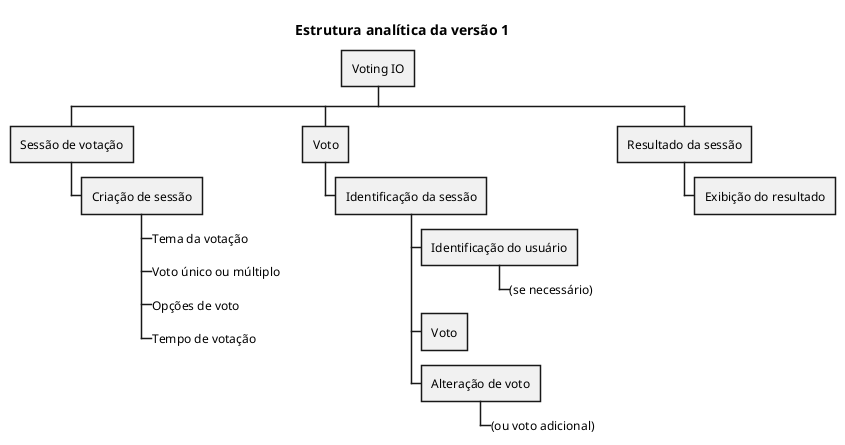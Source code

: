 @startwbs
title Estrutura analítica da versão 1
* Voting IO
** Sessão de votação
*** Criação de sessão
****_ Tema da votação
****_ Voto único ou múltiplo
****_ Opções de voto
****_ Tempo de votação
** Voto
*** Identificação da sessão
**** Identificação do usuário
*****_ (se necessário)
**** Voto
**** Alteração de voto
*****_ (ou voto adicional)
** Resultado da sessão
*** Exibição do resultado
@endwbs